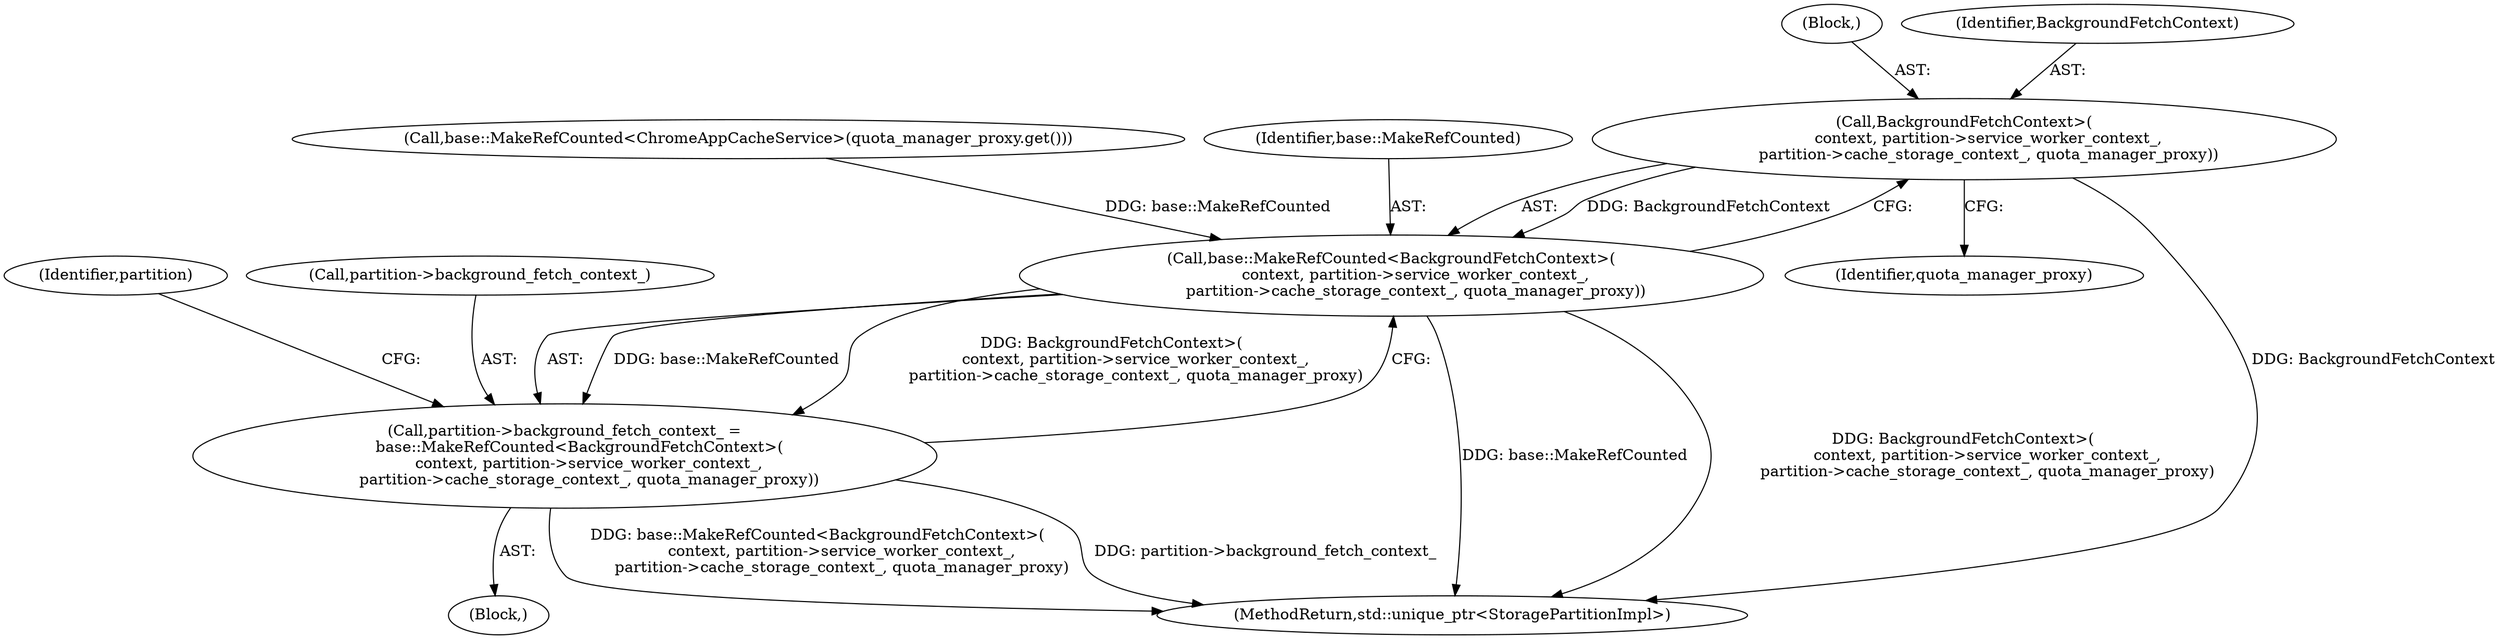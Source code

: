 digraph "0_Chrome_ba169c14aa9cc2efd708a878ae21ff34f3898fe0_2@pointer" {
"1000266" [label="(Call,BackgroundFetchContext>(\n          context, partition->service_worker_context_,\n          partition->cache_storage_context_, quota_manager_proxy))"];
"1000264" [label="(Call,base::MakeRefCounted<BackgroundFetchContext>(\n          context, partition->service_worker_context_,\n          partition->cache_storage_context_, quota_manager_proxy))"];
"1000260" [label="(Call,partition->background_fetch_context_ =\n      base::MakeRefCounted<BackgroundFetchContext>(\n          context, partition->service_worker_context_,\n          partition->cache_storage_context_, quota_manager_proxy))"];
"1000268" [label="(Block,)"];
"1000219" [label="(Call,base::MakeRefCounted<ChromeAppCacheService>(quota_manager_proxy.get()))"];
"1000267" [label="(Identifier,BackgroundFetchContext)"];
"1000260" [label="(Call,partition->background_fetch_context_ =\n      base::MakeRefCounted<BackgroundFetchContext>(\n          context, partition->service_worker_context_,\n          partition->cache_storage_context_, quota_manager_proxy))"];
"1000105" [label="(Block,)"];
"1000266" [label="(Call,BackgroundFetchContext>(\n          context, partition->service_worker_context_,\n          partition->cache_storage_context_, quota_manager_proxy))"];
"1000281" [label="(Identifier,partition)"];
"1000261" [label="(Call,partition->background_fetch_context_)"];
"1000264" [label="(Call,base::MakeRefCounted<BackgroundFetchContext>(\n          context, partition->service_worker_context_,\n          partition->cache_storage_context_, quota_manager_proxy))"];
"1000278" [label="(Identifier,quota_manager_proxy)"];
"1000265" [label="(Identifier,base::MakeRefCounted)"];
"1000377" [label="(MethodReturn,std::unique_ptr<StoragePartitionImpl>)"];
"1000266" -> "1000264"  [label="AST: "];
"1000266" -> "1000278"  [label="CFG: "];
"1000267" -> "1000266"  [label="AST: "];
"1000268" -> "1000266"  [label="AST: "];
"1000264" -> "1000266"  [label="CFG: "];
"1000266" -> "1000377"  [label="DDG: BackgroundFetchContext"];
"1000266" -> "1000264"  [label="DDG: BackgroundFetchContext"];
"1000264" -> "1000260"  [label="AST: "];
"1000265" -> "1000264"  [label="AST: "];
"1000260" -> "1000264"  [label="CFG: "];
"1000264" -> "1000377"  [label="DDG: base::MakeRefCounted"];
"1000264" -> "1000377"  [label="DDG: BackgroundFetchContext>(\n          context, partition->service_worker_context_,\n          partition->cache_storage_context_, quota_manager_proxy)"];
"1000264" -> "1000260"  [label="DDG: base::MakeRefCounted"];
"1000264" -> "1000260"  [label="DDG: BackgroundFetchContext>(\n          context, partition->service_worker_context_,\n          partition->cache_storage_context_, quota_manager_proxy)"];
"1000219" -> "1000264"  [label="DDG: base::MakeRefCounted"];
"1000260" -> "1000105"  [label="AST: "];
"1000261" -> "1000260"  [label="AST: "];
"1000281" -> "1000260"  [label="CFG: "];
"1000260" -> "1000377"  [label="DDG: base::MakeRefCounted<BackgroundFetchContext>(\n          context, partition->service_worker_context_,\n          partition->cache_storage_context_, quota_manager_proxy)"];
"1000260" -> "1000377"  [label="DDG: partition->background_fetch_context_"];
}

